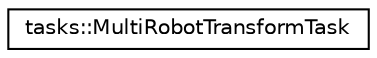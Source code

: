 digraph "Graphical Class Hierarchy"
{
  edge [fontname="Helvetica",fontsize="10",labelfontname="Helvetica",labelfontsize="10"];
  node [fontname="Helvetica",fontsize="10",shape=record];
  rankdir="LR";
  Node0 [label="tasks::MultiRobotTransformTask",height=0.2,width=0.4,color="black", fillcolor="white", style="filled",URL="$classtasks_1_1MultiRobotTransformTask.html"];
}
